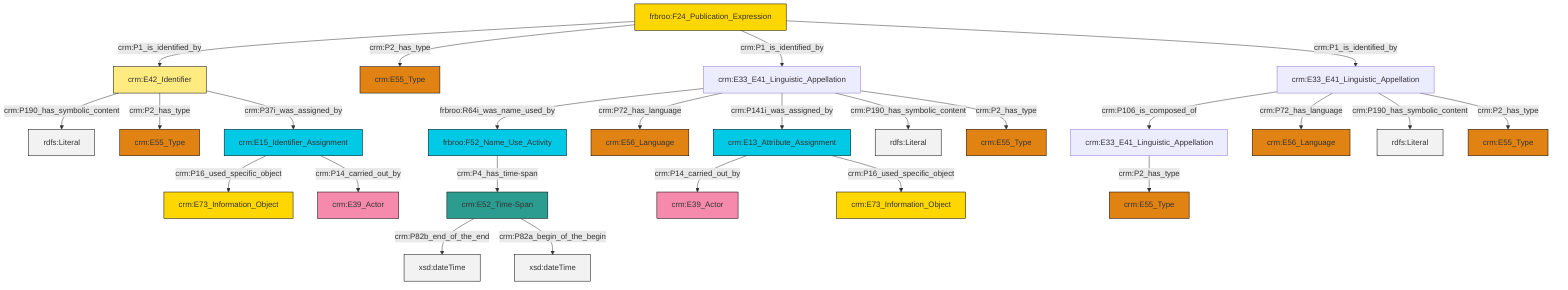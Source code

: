 graph TD
classDef Literal fill:#f2f2f2,stroke:#000000;
classDef CRM_Entity fill:#FFFFFF,stroke:#000000;
classDef Temporal_Entity fill:#00C9E6, stroke:#000000;
classDef Type fill:#E18312, stroke:#000000;
classDef Time-Span fill:#2C9C91, stroke:#000000;
classDef Appellation fill:#FFEB7F, stroke:#000000;
classDef Place fill:#008836, stroke:#000000;
classDef Persistent_Item fill:#B266B2, stroke:#000000;
classDef Conceptual_Object fill:#FFD700, stroke:#000000;
classDef Physical_Thing fill:#D2B48C, stroke:#000000;
classDef Actor fill:#f58aad, stroke:#000000;
classDef PC_Classes fill:#4ce600, stroke:#000000;
classDef Multi fill:#cccccc,stroke:#000000;

0["crm:E33_E41_Linguistic_Appellation"]:::Default -->|crm:P106_is_composed_of| 1["crm:E33_E41_Linguistic_Appellation"]:::Default
3["frbroo:F24_Publication_Expression"]:::Conceptual_Object -->|crm:P1_is_identified_by| 4["crm:E42_Identifier"]:::Appellation
4["crm:E42_Identifier"]:::Appellation -->|crm:P190_has_symbolic_content| 8[rdfs:Literal]:::Literal
0["crm:E33_E41_Linguistic_Appellation"]:::Default -->|crm:P72_has_language| 9["crm:E56_Language"]:::Type
10["crm:E52_Time-Span"]:::Time-Span -->|crm:P82b_end_of_the_end| 11[xsd:dateTime]:::Literal
0["crm:E33_E41_Linguistic_Appellation"]:::Default -->|crm:P190_has_symbolic_content| 15[rdfs:Literal]:::Literal
3["frbroo:F24_Publication_Expression"]:::Conceptual_Object -->|crm:P2_has_type| 18["crm:E55_Type"]:::Type
1["crm:E33_E41_Linguistic_Appellation"]:::Default -->|crm:P2_has_type| 19["crm:E55_Type"]:::Type
12["crm:E13_Attribute_Assignment"]:::Temporal_Entity -->|crm:P14_carried_out_by| 24["crm:E39_Actor"]:::Actor
26["crm:E15_Identifier_Assignment"]:::Temporal_Entity -->|crm:P16_used_specific_object| 27["crm:E73_Information_Object"]:::Conceptual_Object
4["crm:E42_Identifier"]:::Appellation -->|crm:P2_has_type| 30["crm:E55_Type"]:::Type
31["crm:E33_E41_Linguistic_Appellation"]:::Default -->|frbroo:R64i_was_name_used_by| 22["frbroo:F52_Name_Use_Activity"]:::Temporal_Entity
26["crm:E15_Identifier_Assignment"]:::Temporal_Entity -->|crm:P14_carried_out_by| 16["crm:E39_Actor"]:::Actor
0["crm:E33_E41_Linguistic_Appellation"]:::Default -->|crm:P2_has_type| 32["crm:E55_Type"]:::Type
31["crm:E33_E41_Linguistic_Appellation"]:::Default -->|crm:P72_has_language| 38["crm:E56_Language"]:::Type
31["crm:E33_E41_Linguistic_Appellation"]:::Default -->|crm:P141i_was_assigned_by| 12["crm:E13_Attribute_Assignment"]:::Temporal_Entity
31["crm:E33_E41_Linguistic_Appellation"]:::Default -->|crm:P190_has_symbolic_content| 42[rdfs:Literal]:::Literal
3["frbroo:F24_Publication_Expression"]:::Conceptual_Object -->|crm:P1_is_identified_by| 31["crm:E33_E41_Linguistic_Appellation"]:::Default
12["crm:E13_Attribute_Assignment"]:::Temporal_Entity -->|crm:P16_used_specific_object| 43["crm:E73_Information_Object"]:::Conceptual_Object
22["frbroo:F52_Name_Use_Activity"]:::Temporal_Entity -->|crm:P4_has_time-span| 10["crm:E52_Time-Span"]:::Time-Span
4["crm:E42_Identifier"]:::Appellation -->|crm:P37i_was_assigned_by| 26["crm:E15_Identifier_Assignment"]:::Temporal_Entity
10["crm:E52_Time-Span"]:::Time-Span -->|crm:P82a_begin_of_the_begin| 46[xsd:dateTime]:::Literal
31["crm:E33_E41_Linguistic_Appellation"]:::Default -->|crm:P2_has_type| 5["crm:E55_Type"]:::Type
3["frbroo:F24_Publication_Expression"]:::Conceptual_Object -->|crm:P1_is_identified_by| 0["crm:E33_E41_Linguistic_Appellation"]:::Default